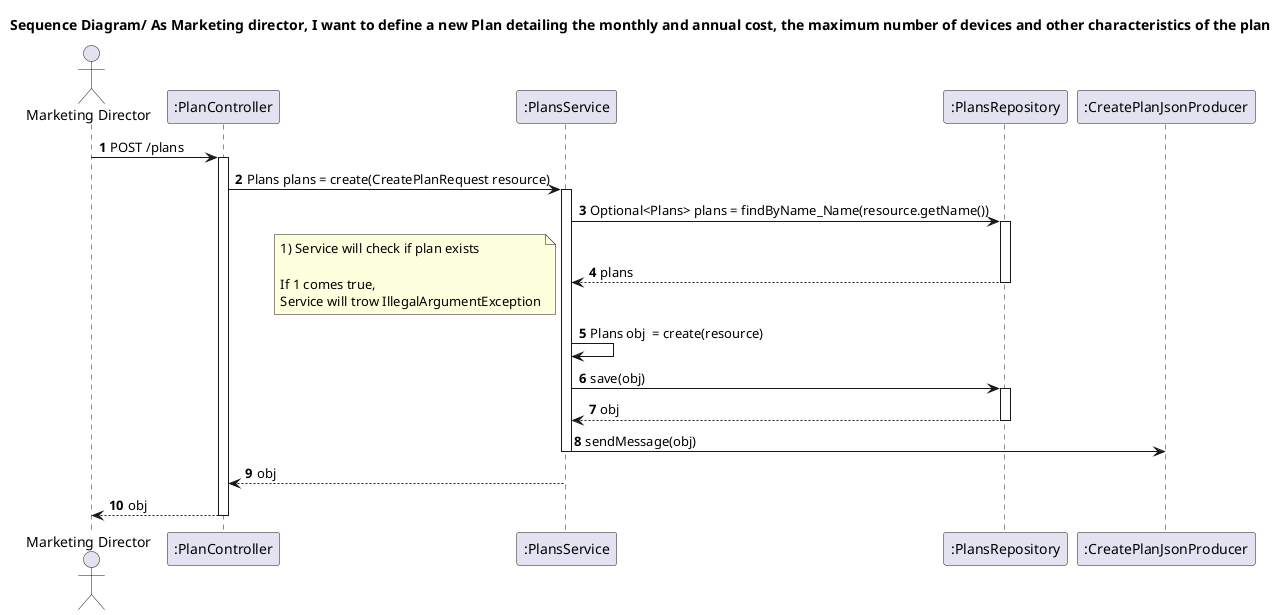 @startuml
'https://plantuml.com/sequence-diagram
autonumber
title Sequence Diagram/ As Marketing director, I want to define a new Plan detailing the monthly and annual cost, the maximum number of devices and other characteristics of the plan

autonumber

actor "Marketing Director" as Ac
participant ":PlanController" as Ctrl
participant ":PlansService" as Serv
participant ":PlansRepository" as Repo
participant ":CreatePlanJsonProducer" as producer

Ac -> Ctrl ++ : POST /plans
Ctrl -> Serv ++ :Plans plans = create(CreatePlanRequest resource)
Serv -> Repo ++ :Optional<Plans> plans = findByName_Name(resource.getName())
Repo --> Serv -- : plans
note left
1) Service will check if plan exists

If 1 comes true,
Service will trow IllegalArgumentException
end note

Serv -> Serv :Plans obj  = create(resource)

Serv -> Repo ++: save(obj)
Repo --> Serv --: obj

Serv -> producer -- : sendMessage(obj)
deactivate producer

Serv --> Ctrl: obj
Ac <-- Ctrl -- : obj

@enduml
